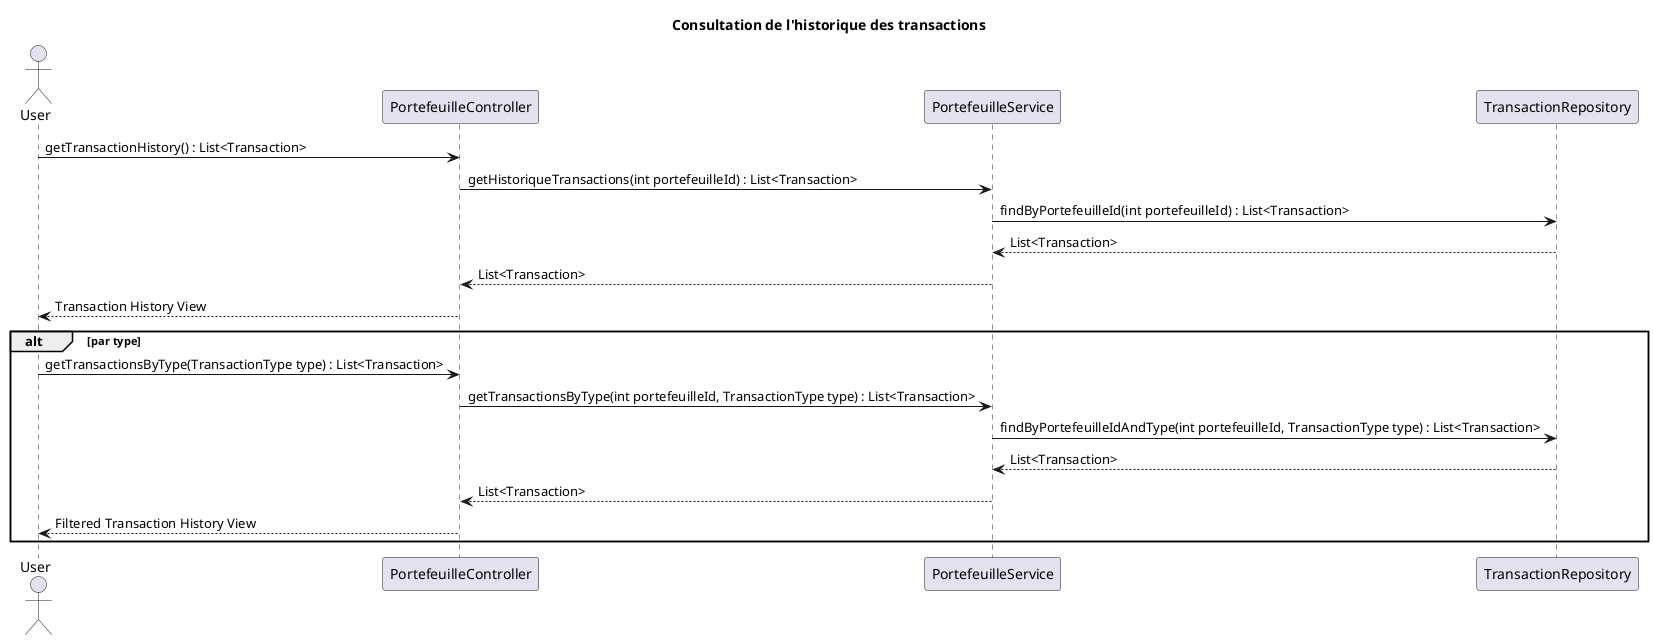@startuml
title Consultation de l'historique des transactions

actor User

User -> PortefeuilleController : getTransactionHistory() : List<Transaction>
PortefeuilleController -> PortefeuilleService : getHistoriqueTransactions(int portefeuilleId) : List<Transaction>
PortefeuilleService -> TransactionRepository : findByPortefeuilleId(int portefeuilleId) : List<Transaction>
TransactionRepository --> PortefeuilleService : List<Transaction>
PortefeuilleService --> PortefeuilleController : List<Transaction>
PortefeuilleController --> User : Transaction History View

alt par type
    User -> PortefeuilleController : getTransactionsByType(TransactionType type) : List<Transaction>
    PortefeuilleController -> PortefeuilleService : getTransactionsByType(int portefeuilleId, TransactionType type) : List<Transaction>
    PortefeuilleService -> TransactionRepository : findByPortefeuilleIdAndType(int portefeuilleId, TransactionType type) : List<Transaction>
    TransactionRepository --> PortefeuilleService : List<Transaction>
    PortefeuilleService --> PortefeuilleController : List<Transaction>
    PortefeuilleController --> User : Filtered Transaction History View
end

@enduml